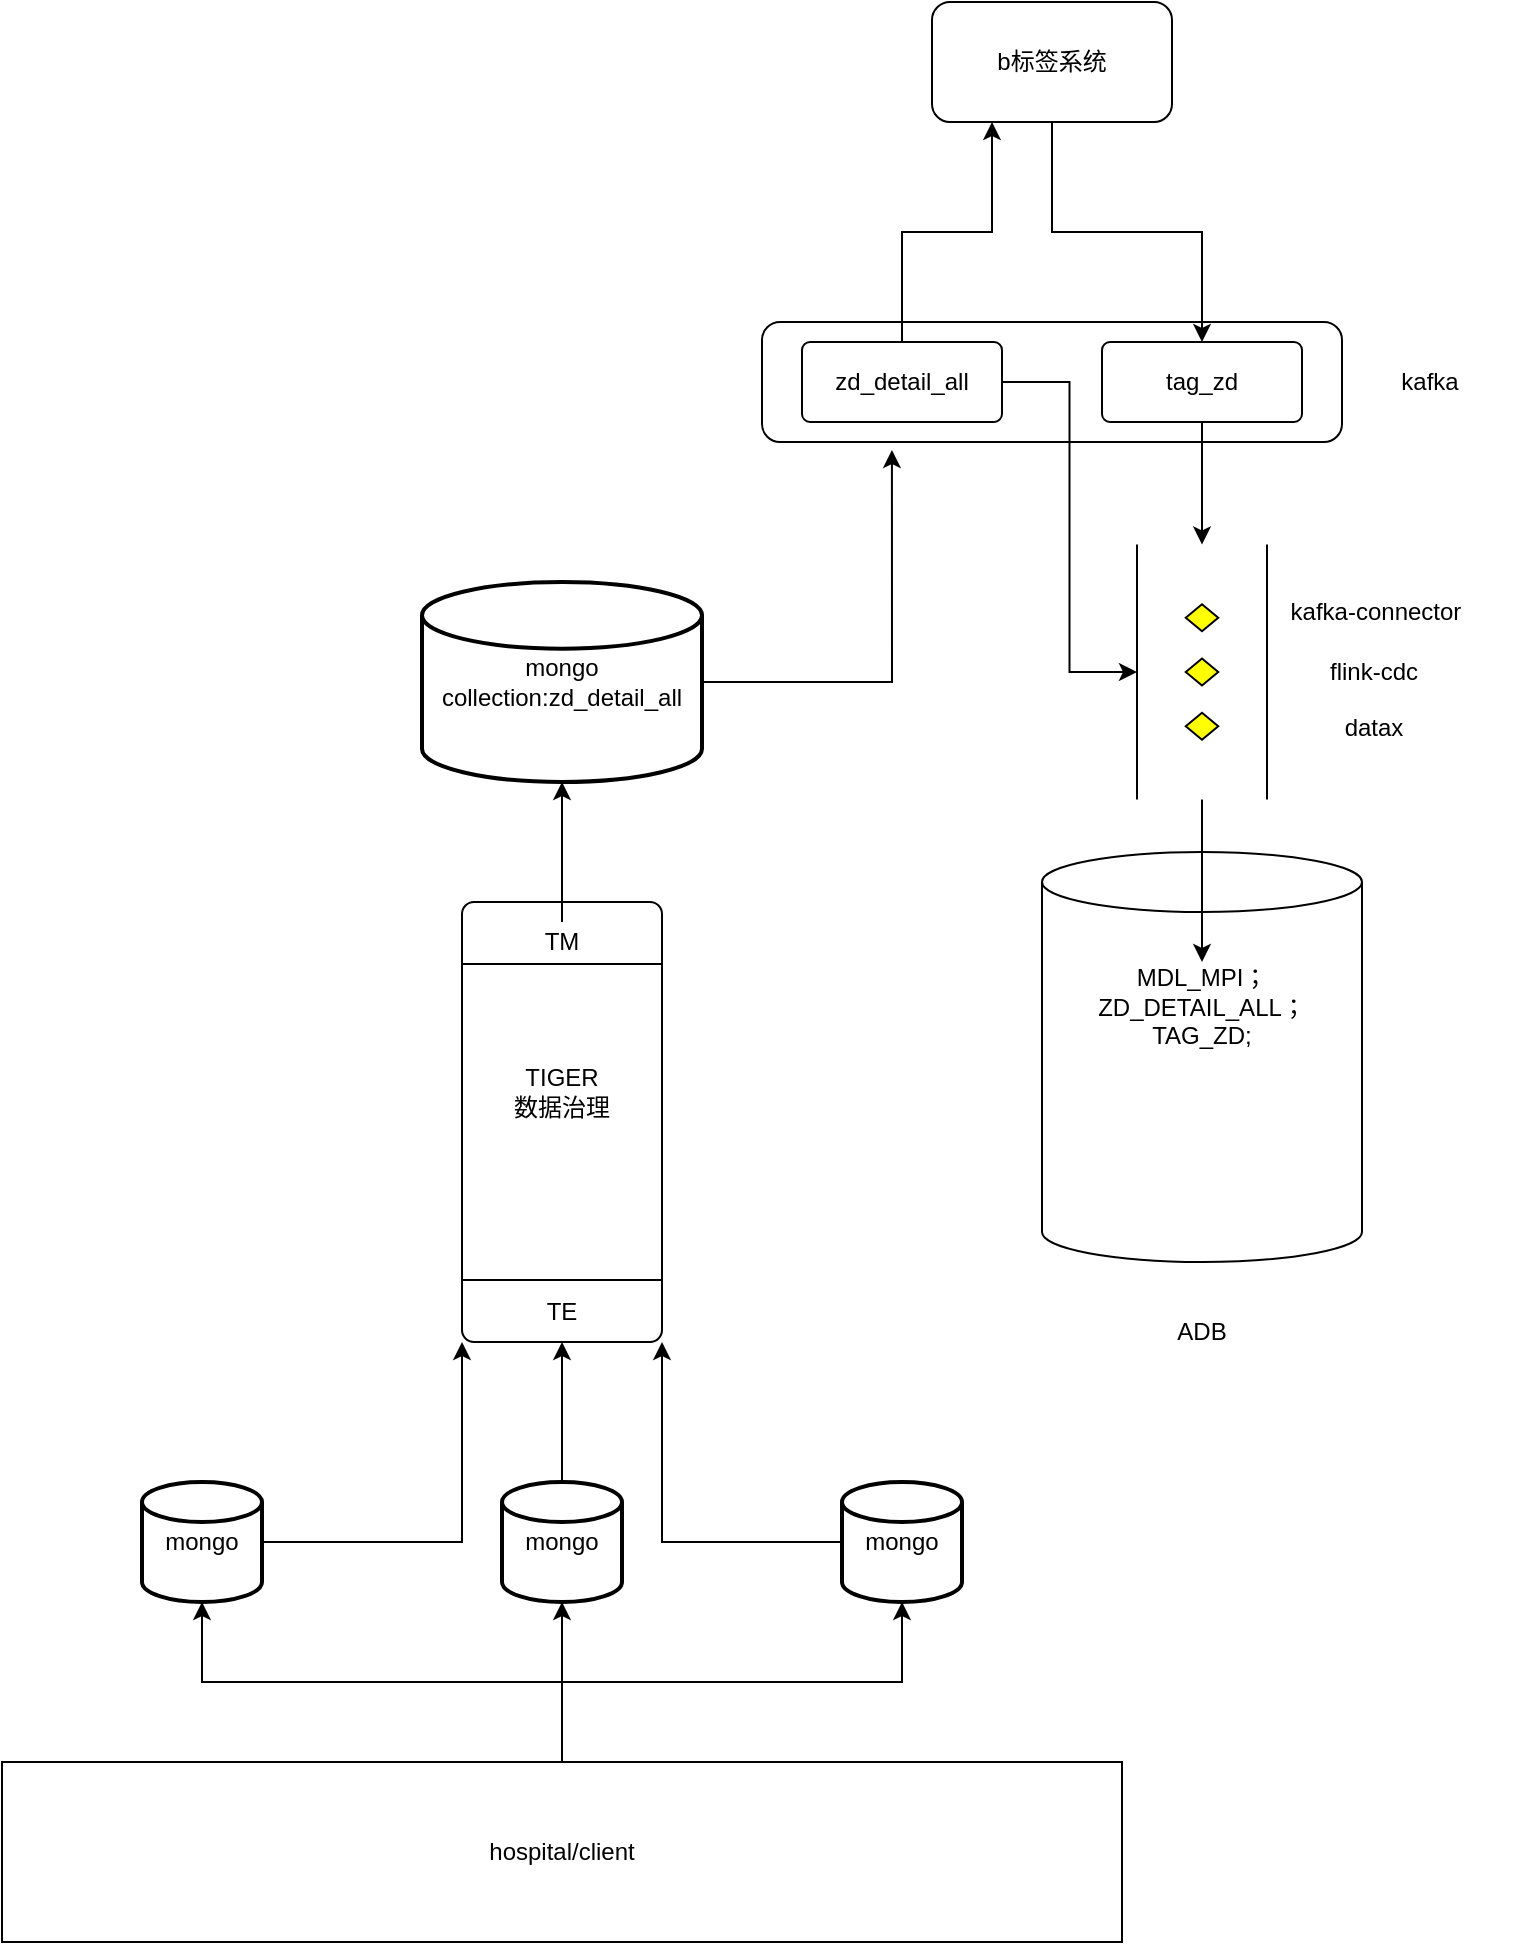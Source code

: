 <mxfile version="18.0.3" type="github">
  <diagram id="RRrl9YwpZ1VDLRfx5iAI" name="Page-1">
    <mxGraphModel dx="1422" dy="1963" grid="1" gridSize="10" guides="1" tooltips="1" connect="1" arrows="1" fold="1" page="1" pageScale="1" pageWidth="827" pageHeight="1169" math="0" shadow="0">
      <root>
        <mxCell id="0" />
        <mxCell id="1" parent="0" />
        <mxCell id="8VmHP8vhRg_JRCg0AxNL-15" style="edgeStyle=orthogonalEdgeStyle;rounded=0;orthogonalLoop=1;jettySize=auto;html=1;entryX=1;entryY=1;entryDx=0;entryDy=0;" edge="1" parent="1" source="8VmHP8vhRg_JRCg0AxNL-1" target="8VmHP8vhRg_JRCg0AxNL-9">
          <mxGeometry relative="1" as="geometry" />
        </mxCell>
        <mxCell id="8VmHP8vhRg_JRCg0AxNL-1" value="mongo" style="strokeWidth=2;html=1;shape=mxgraph.flowchart.database;whiteSpace=wrap;" vertex="1" parent="1">
          <mxGeometry x="190" y="540" width="60" height="60" as="geometry" />
        </mxCell>
        <mxCell id="8VmHP8vhRg_JRCg0AxNL-6" value="" style="edgeStyle=orthogonalEdgeStyle;rounded=0;orthogonalLoop=1;jettySize=auto;html=1;" edge="1" parent="1" source="8VmHP8vhRg_JRCg0AxNL-2" target="8VmHP8vhRg_JRCg0AxNL-3">
          <mxGeometry relative="1" as="geometry" />
        </mxCell>
        <mxCell id="8VmHP8vhRg_JRCg0AxNL-7" style="edgeStyle=orthogonalEdgeStyle;rounded=0;orthogonalLoop=1;jettySize=auto;html=1;" edge="1" parent="1" source="8VmHP8vhRg_JRCg0AxNL-2" target="8VmHP8vhRg_JRCg0AxNL-1">
          <mxGeometry relative="1" as="geometry" />
        </mxCell>
        <mxCell id="8VmHP8vhRg_JRCg0AxNL-8" style="edgeStyle=orthogonalEdgeStyle;rounded=0;orthogonalLoop=1;jettySize=auto;html=1;entryX=0.5;entryY=1;entryDx=0;entryDy=0;entryPerimeter=0;" edge="1" parent="1" source="8VmHP8vhRg_JRCg0AxNL-2" target="8VmHP8vhRg_JRCg0AxNL-4">
          <mxGeometry relative="1" as="geometry" />
        </mxCell>
        <mxCell id="8VmHP8vhRg_JRCg0AxNL-2" value="hospital/client" style="rounded=0;whiteSpace=wrap;html=1;" vertex="1" parent="1">
          <mxGeometry x="120" y="680" width="560" height="90" as="geometry" />
        </mxCell>
        <mxCell id="8VmHP8vhRg_JRCg0AxNL-14" style="edgeStyle=orthogonalEdgeStyle;rounded=0;orthogonalLoop=1;jettySize=auto;html=1;entryX=1;entryY=0.5;entryDx=0;entryDy=0;" edge="1" parent="1" source="8VmHP8vhRg_JRCg0AxNL-3" target="8VmHP8vhRg_JRCg0AxNL-9">
          <mxGeometry relative="1" as="geometry" />
        </mxCell>
        <mxCell id="8VmHP8vhRg_JRCg0AxNL-3" value="mongo" style="strokeWidth=2;html=1;shape=mxgraph.flowchart.database;whiteSpace=wrap;" vertex="1" parent="1">
          <mxGeometry x="370" y="540" width="60" height="60" as="geometry" />
        </mxCell>
        <mxCell id="8VmHP8vhRg_JRCg0AxNL-16" style="edgeStyle=orthogonalEdgeStyle;rounded=0;orthogonalLoop=1;jettySize=auto;html=1;entryX=1;entryY=0;entryDx=0;entryDy=0;" edge="1" parent="1" source="8VmHP8vhRg_JRCg0AxNL-4" target="8VmHP8vhRg_JRCg0AxNL-9">
          <mxGeometry relative="1" as="geometry" />
        </mxCell>
        <mxCell id="8VmHP8vhRg_JRCg0AxNL-4" value="mongo" style="strokeWidth=2;html=1;shape=mxgraph.flowchart.database;whiteSpace=wrap;" vertex="1" parent="1">
          <mxGeometry x="540" y="540" width="60" height="60" as="geometry" />
        </mxCell>
        <mxCell id="8VmHP8vhRg_JRCg0AxNL-9" value="" style="verticalLabelPosition=bottom;verticalAlign=top;html=1;shape=process;whiteSpace=wrap;rounded=1;size=0.14;arcSize=6;direction=south;" vertex="1" parent="1">
          <mxGeometry x="350" y="250" width="100" height="220" as="geometry" />
        </mxCell>
        <mxCell id="8VmHP8vhRg_JRCg0AxNL-13" value="TIGER&lt;br&gt;数据治理" style="text;html=1;strokeColor=none;fillColor=none;align=center;verticalAlign=middle;whiteSpace=wrap;rounded=0;" vertex="1" parent="1">
          <mxGeometry x="370" y="330" width="60" height="30" as="geometry" />
        </mxCell>
        <mxCell id="8VmHP8vhRg_JRCg0AxNL-20" value="" style="edgeStyle=orthogonalEdgeStyle;rounded=0;orthogonalLoop=1;jettySize=auto;html=1;" edge="1" parent="1" source="8VmHP8vhRg_JRCg0AxNL-17" target="8VmHP8vhRg_JRCg0AxNL-19">
          <mxGeometry relative="1" as="geometry" />
        </mxCell>
        <mxCell id="8VmHP8vhRg_JRCg0AxNL-17" value="TM" style="text;html=1;strokeColor=none;fillColor=none;align=center;verticalAlign=middle;whiteSpace=wrap;rounded=0;" vertex="1" parent="1">
          <mxGeometry x="370" y="260" width="60" height="20" as="geometry" />
        </mxCell>
        <mxCell id="8VmHP8vhRg_JRCg0AxNL-18" value="TE" style="text;html=1;strokeColor=none;fillColor=none;align=center;verticalAlign=middle;whiteSpace=wrap;rounded=0;" vertex="1" parent="1">
          <mxGeometry x="370" y="440" width="60" height="30" as="geometry" />
        </mxCell>
        <mxCell id="8VmHP8vhRg_JRCg0AxNL-60" style="edgeStyle=orthogonalEdgeStyle;rounded=0;orthogonalLoop=1;jettySize=auto;html=1;entryX=0.224;entryY=1.067;entryDx=0;entryDy=0;entryPerimeter=0;" edge="1" parent="1" source="8VmHP8vhRg_JRCg0AxNL-19" target="8VmHP8vhRg_JRCg0AxNL-29">
          <mxGeometry relative="1" as="geometry" />
        </mxCell>
        <mxCell id="8VmHP8vhRg_JRCg0AxNL-19" value="mongo&lt;br&gt;collection:zd_detail_all" style="strokeWidth=2;html=1;shape=mxgraph.flowchart.database;whiteSpace=wrap;" vertex="1" parent="1">
          <mxGeometry x="330" y="90" width="140" height="100" as="geometry" />
        </mxCell>
        <mxCell id="8VmHP8vhRg_JRCg0AxNL-21" value="" style="shape=cylinder3;whiteSpace=wrap;html=1;boundedLbl=1;backgroundOutline=1;size=15;" vertex="1" parent="1">
          <mxGeometry x="640" y="225" width="160" height="205" as="geometry" />
        </mxCell>
        <mxCell id="8VmHP8vhRg_JRCg0AxNL-27" value="ADB" style="text;html=1;strokeColor=none;fillColor=none;align=center;verticalAlign=middle;whiteSpace=wrap;rounded=0;" vertex="1" parent="1">
          <mxGeometry x="690" y="450" width="60" height="30" as="geometry" />
        </mxCell>
        <mxCell id="8VmHP8vhRg_JRCg0AxNL-28" value="&lt;br&gt;MDL_MPI；&lt;br&gt;ZD_DETAIL_ALL；&lt;br&gt;TAG_ZD;" style="text;html=1;strokeColor=none;fillColor=none;align=center;verticalAlign=middle;whiteSpace=wrap;rounded=0;" vertex="1" parent="1">
          <mxGeometry x="690" y="280" width="60" height="30" as="geometry" />
        </mxCell>
        <mxCell id="8VmHP8vhRg_JRCg0AxNL-29" value="" style="rounded=1;whiteSpace=wrap;html=1;" vertex="1" parent="1">
          <mxGeometry x="500" y="-40" width="290" height="60" as="geometry" />
        </mxCell>
        <mxCell id="8VmHP8vhRg_JRCg0AxNL-69" style="edgeStyle=orthogonalEdgeStyle;rounded=0;orthogonalLoop=1;jettySize=auto;html=1;entryX=0.5;entryY=0;entryDx=0;entryDy=0;" edge="1" parent="1" source="8VmHP8vhRg_JRCg0AxNL-32" target="8VmHP8vhRg_JRCg0AxNL-52">
          <mxGeometry relative="1" as="geometry" />
        </mxCell>
        <mxCell id="8VmHP8vhRg_JRCg0AxNL-32" value="b标签系统" style="whiteSpace=wrap;html=1;rounded=1;" vertex="1" parent="1">
          <mxGeometry x="585" y="-200" width="120" height="60" as="geometry" />
        </mxCell>
        <mxCell id="8VmHP8vhRg_JRCg0AxNL-67" style="edgeStyle=orthogonalEdgeStyle;rounded=0;orthogonalLoop=1;jettySize=auto;html=1;entryX=0.5;entryY=1;entryDx=0;entryDy=0;entryPerimeter=0;" edge="1" parent="1" source="8VmHP8vhRg_JRCg0AxNL-51" target="8VmHP8vhRg_JRCg0AxNL-61">
          <mxGeometry relative="1" as="geometry" />
        </mxCell>
        <mxCell id="8VmHP8vhRg_JRCg0AxNL-68" style="edgeStyle=orthogonalEdgeStyle;rounded=0;orthogonalLoop=1;jettySize=auto;html=1;entryX=0.25;entryY=1;entryDx=0;entryDy=0;" edge="1" parent="1" source="8VmHP8vhRg_JRCg0AxNL-51" target="8VmHP8vhRg_JRCg0AxNL-32">
          <mxGeometry relative="1" as="geometry" />
        </mxCell>
        <mxCell id="8VmHP8vhRg_JRCg0AxNL-51" value="zd_detail_all" style="rounded=1;arcSize=10;whiteSpace=wrap;html=1;align=center;" vertex="1" parent="1">
          <mxGeometry x="520" y="-30" width="100" height="40" as="geometry" />
        </mxCell>
        <mxCell id="8VmHP8vhRg_JRCg0AxNL-65" style="edgeStyle=orthogonalEdgeStyle;rounded=0;orthogonalLoop=1;jettySize=auto;html=1;entryX=0;entryY=0.5;entryDx=0;entryDy=0;entryPerimeter=0;" edge="1" parent="1" source="8VmHP8vhRg_JRCg0AxNL-52" target="8VmHP8vhRg_JRCg0AxNL-61">
          <mxGeometry relative="1" as="geometry" />
        </mxCell>
        <mxCell id="8VmHP8vhRg_JRCg0AxNL-52" value="tag_zd" style="rounded=1;arcSize=10;whiteSpace=wrap;html=1;align=center;" vertex="1" parent="1">
          <mxGeometry x="670" y="-30" width="100" height="40" as="geometry" />
        </mxCell>
        <mxCell id="8VmHP8vhRg_JRCg0AxNL-70" value="" style="edgeStyle=orthogonalEdgeStyle;rounded=0;orthogonalLoop=1;jettySize=auto;html=1;" edge="1" parent="1" source="8VmHP8vhRg_JRCg0AxNL-61" target="8VmHP8vhRg_JRCg0AxNL-28">
          <mxGeometry relative="1" as="geometry" />
        </mxCell>
        <mxCell id="8VmHP8vhRg_JRCg0AxNL-61" value="" style="verticalLabelPosition=bottom;verticalAlign=top;html=1;shape=mxgraph.flowchart.parallel_mode;pointerEvents=1;direction=south;" vertex="1" parent="1">
          <mxGeometry x="687.5" y="71.25" width="65" height="127.5" as="geometry" />
        </mxCell>
        <mxCell id="8VmHP8vhRg_JRCg0AxNL-62" value="kafka-connector" style="text;html=1;strokeColor=none;fillColor=none;align=center;verticalAlign=middle;whiteSpace=wrap;rounded=0;" vertex="1" parent="1">
          <mxGeometry x="752.5" y="90" width="107.5" height="30" as="geometry" />
        </mxCell>
        <mxCell id="8VmHP8vhRg_JRCg0AxNL-63" value="flink-cdc" style="text;html=1;strokeColor=none;fillColor=none;align=center;verticalAlign=middle;whiteSpace=wrap;rounded=0;" vertex="1" parent="1">
          <mxGeometry x="776.25" y="120" width="60" height="30" as="geometry" />
        </mxCell>
        <mxCell id="8VmHP8vhRg_JRCg0AxNL-64" value="datax" style="text;html=1;strokeColor=none;fillColor=none;align=center;verticalAlign=middle;whiteSpace=wrap;rounded=0;" vertex="1" parent="1">
          <mxGeometry x="776.25" y="147.5" width="60" height="30" as="geometry" />
        </mxCell>
        <mxCell id="8VmHP8vhRg_JRCg0AxNL-71" value="kafka" style="text;html=1;strokeColor=none;fillColor=none;align=center;verticalAlign=middle;whiteSpace=wrap;rounded=0;" vertex="1" parent="1">
          <mxGeometry x="780" y="-25" width="107.5" height="30" as="geometry" />
        </mxCell>
      </root>
    </mxGraphModel>
  </diagram>
</mxfile>
